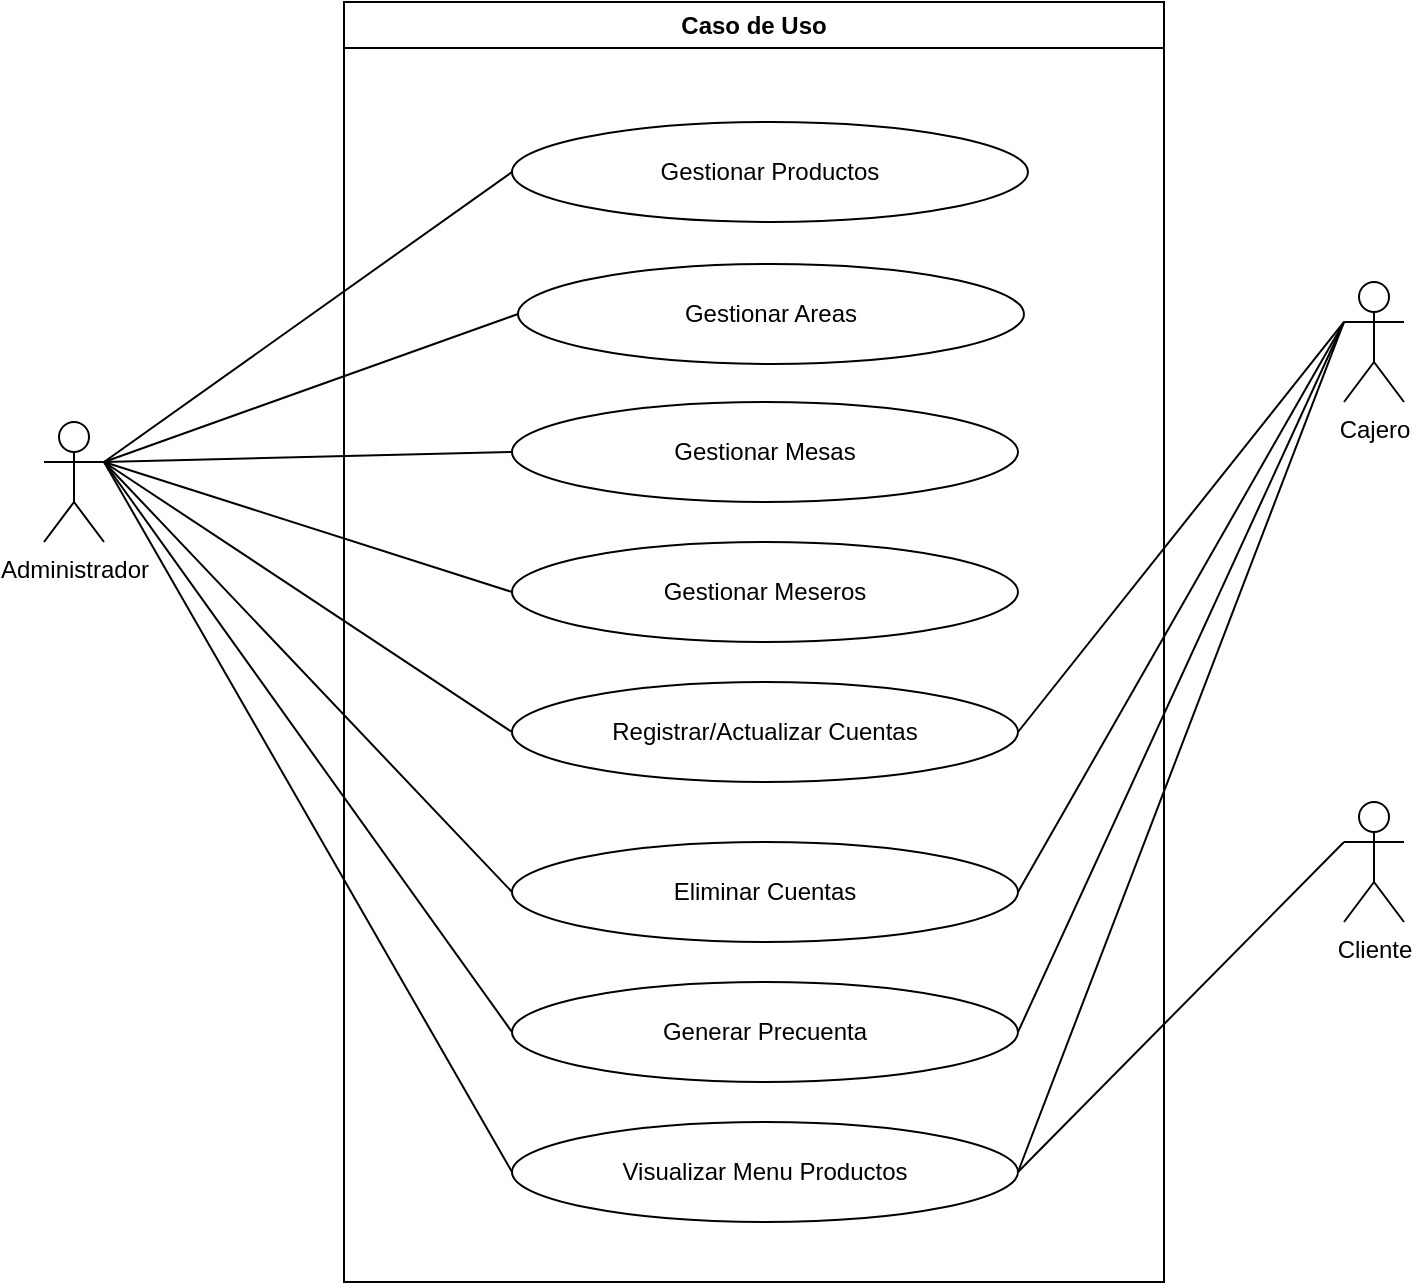 <mxfile version="21.6.8" type="device">
  <diagram id="R2lEEEUBdFMjLlhIrx00" name="Page-1">
    <mxGraphModel dx="1290" dy="669" grid="1" gridSize="10" guides="1" tooltips="1" connect="1" arrows="1" fold="1" page="1" pageScale="1" pageWidth="850" pageHeight="1100" math="0" shadow="0" extFonts="Permanent Marker^https://fonts.googleapis.com/css?family=Permanent+Marker">
      <root>
        <mxCell id="0" />
        <mxCell id="1" parent="0" />
        <mxCell id="frV07KkKiNC6O0siVJgZ-3" value="Caso de Uso" style="swimlane;whiteSpace=wrap;html=1;" parent="1" vertex="1">
          <mxGeometry x="230" y="80" width="410" height="640" as="geometry" />
        </mxCell>
        <mxCell id="frV07KkKiNC6O0siVJgZ-6" value="Gestionar Productos" style="ellipse;whiteSpace=wrap;html=1;" parent="frV07KkKiNC6O0siVJgZ-3" vertex="1">
          <mxGeometry x="84" y="60" width="258" height="50" as="geometry" />
        </mxCell>
        <mxCell id="frV07KkKiNC6O0siVJgZ-7" value="Gestionar Areas" style="ellipse;whiteSpace=wrap;html=1;" parent="frV07KkKiNC6O0siVJgZ-3" vertex="1">
          <mxGeometry x="87" y="131" width="253" height="50" as="geometry" />
        </mxCell>
        <mxCell id="frV07KkKiNC6O0siVJgZ-8" value="Gestionar Mesas" style="ellipse;whiteSpace=wrap;html=1;" parent="frV07KkKiNC6O0siVJgZ-3" vertex="1">
          <mxGeometry x="84" y="200" width="253" height="50" as="geometry" />
        </mxCell>
        <mxCell id="frV07KkKiNC6O0siVJgZ-9" value="Gestionar Meseros" style="ellipse;whiteSpace=wrap;html=1;" parent="frV07KkKiNC6O0siVJgZ-3" vertex="1">
          <mxGeometry x="84" y="270" width="253" height="50" as="geometry" />
        </mxCell>
        <mxCell id="frV07KkKiNC6O0siVJgZ-10" value="Registrar/Actualizar Cuentas" style="ellipse;whiteSpace=wrap;html=1;" parent="frV07KkKiNC6O0siVJgZ-3" vertex="1">
          <mxGeometry x="84" y="340" width="253" height="50" as="geometry" />
        </mxCell>
        <mxCell id="frV07KkKiNC6O0siVJgZ-11" value="Eliminar Cuentas" style="ellipse;whiteSpace=wrap;html=1;" parent="frV07KkKiNC6O0siVJgZ-3" vertex="1">
          <mxGeometry x="84" y="420" width="253" height="50" as="geometry" />
        </mxCell>
        <mxCell id="pZQ5IASNNz2QkfMyQ7go-1" value="Generar Precuenta" style="ellipse;whiteSpace=wrap;html=1;" vertex="1" parent="frV07KkKiNC6O0siVJgZ-3">
          <mxGeometry x="84" y="490" width="253" height="50" as="geometry" />
        </mxCell>
        <mxCell id="pZQ5IASNNz2QkfMyQ7go-5" value="Visualizar Menu Productos" style="ellipse;whiteSpace=wrap;html=1;" vertex="1" parent="frV07KkKiNC6O0siVJgZ-3">
          <mxGeometry x="84" y="560" width="253" height="50" as="geometry" />
        </mxCell>
        <mxCell id="frV07KkKiNC6O0siVJgZ-4" value="Administrador" style="shape=umlActor;verticalLabelPosition=bottom;verticalAlign=top;html=1;outlineConnect=0;" parent="1" vertex="1">
          <mxGeometry x="80" y="290" width="30" height="60" as="geometry" />
        </mxCell>
        <mxCell id="frV07KkKiNC6O0siVJgZ-5" value="Cajero" style="shape=umlActor;verticalLabelPosition=bottom;verticalAlign=top;html=1;outlineConnect=0;" parent="1" vertex="1">
          <mxGeometry x="730" y="220" width="30" height="60" as="geometry" />
        </mxCell>
        <mxCell id="frV07KkKiNC6O0siVJgZ-12" value="" style="endArrow=none;html=1;rounded=0;entryX=0;entryY=0.5;entryDx=0;entryDy=0;exitX=1;exitY=0.333;exitDx=0;exitDy=0;exitPerimeter=0;" parent="1" source="frV07KkKiNC6O0siVJgZ-4" target="frV07KkKiNC6O0siVJgZ-6" edge="1">
          <mxGeometry width="50" height="50" relative="1" as="geometry">
            <mxPoint x="120" y="470" as="sourcePoint" />
            <mxPoint x="170" y="420" as="targetPoint" />
          </mxGeometry>
        </mxCell>
        <mxCell id="frV07KkKiNC6O0siVJgZ-13" value="" style="endArrow=none;html=1;rounded=0;entryX=0;entryY=0.5;entryDx=0;entryDy=0;exitX=1;exitY=0.333;exitDx=0;exitDy=0;exitPerimeter=0;" parent="1" source="frV07KkKiNC6O0siVJgZ-4" target="frV07KkKiNC6O0siVJgZ-7" edge="1">
          <mxGeometry width="50" height="50" relative="1" as="geometry">
            <mxPoint x="250" y="300" as="sourcePoint" />
            <mxPoint x="300" y="250" as="targetPoint" />
          </mxGeometry>
        </mxCell>
        <mxCell id="frV07KkKiNC6O0siVJgZ-14" value="" style="endArrow=none;html=1;rounded=0;entryX=0;entryY=0.5;entryDx=0;entryDy=0;exitX=1;exitY=0.333;exitDx=0;exitDy=0;exitPerimeter=0;" parent="1" source="frV07KkKiNC6O0siVJgZ-4" target="frV07KkKiNC6O0siVJgZ-8" edge="1">
          <mxGeometry width="50" height="50" relative="1" as="geometry">
            <mxPoint x="110" y="480" as="sourcePoint" />
            <mxPoint x="160" y="430" as="targetPoint" />
          </mxGeometry>
        </mxCell>
        <mxCell id="frV07KkKiNC6O0siVJgZ-15" value="" style="endArrow=none;html=1;rounded=0;entryX=0;entryY=0.5;entryDx=0;entryDy=0;exitX=1;exitY=0.333;exitDx=0;exitDy=0;exitPerimeter=0;" parent="1" source="frV07KkKiNC6O0siVJgZ-4" target="frV07KkKiNC6O0siVJgZ-9" edge="1">
          <mxGeometry width="50" height="50" relative="1" as="geometry">
            <mxPoint x="110" y="460" as="sourcePoint" />
            <mxPoint x="160" y="410" as="targetPoint" />
          </mxGeometry>
        </mxCell>
        <mxCell id="frV07KkKiNC6O0siVJgZ-16" value="" style="endArrow=none;html=1;rounded=0;entryX=0;entryY=0.5;entryDx=0;entryDy=0;exitX=1;exitY=0.333;exitDx=0;exitDy=0;exitPerimeter=0;" parent="1" source="frV07KkKiNC6O0siVJgZ-4" target="frV07KkKiNC6O0siVJgZ-10" edge="1">
          <mxGeometry width="50" height="50" relative="1" as="geometry">
            <mxPoint x="90" y="520" as="sourcePoint" />
            <mxPoint x="140" y="470" as="targetPoint" />
          </mxGeometry>
        </mxCell>
        <mxCell id="frV07KkKiNC6O0siVJgZ-17" value="" style="endArrow=none;html=1;rounded=0;entryX=0;entryY=0.5;entryDx=0;entryDy=0;exitX=1;exitY=0.333;exitDx=0;exitDy=0;exitPerimeter=0;" parent="1" source="frV07KkKiNC6O0siVJgZ-4" target="frV07KkKiNC6O0siVJgZ-11" edge="1">
          <mxGeometry width="50" height="50" relative="1" as="geometry">
            <mxPoint x="20" y="500" as="sourcePoint" />
            <mxPoint x="70" y="450" as="targetPoint" />
          </mxGeometry>
        </mxCell>
        <mxCell id="frV07KkKiNC6O0siVJgZ-20" value="" style="endArrow=none;html=1;rounded=0;entryX=1;entryY=0.5;entryDx=0;entryDy=0;exitX=0;exitY=0.333;exitDx=0;exitDy=0;exitPerimeter=0;" parent="1" source="frV07KkKiNC6O0siVJgZ-5" target="frV07KkKiNC6O0siVJgZ-10" edge="1">
          <mxGeometry width="50" height="50" relative="1" as="geometry">
            <mxPoint x="690" y="460" as="sourcePoint" />
            <mxPoint x="740" y="410" as="targetPoint" />
          </mxGeometry>
        </mxCell>
        <mxCell id="frV07KkKiNC6O0siVJgZ-21" value="" style="endArrow=none;html=1;rounded=0;entryX=0;entryY=0.333;entryDx=0;entryDy=0;entryPerimeter=0;exitX=1;exitY=0.5;exitDx=0;exitDy=0;" parent="1" source="frV07KkKiNC6O0siVJgZ-11" target="frV07KkKiNC6O0siVJgZ-5" edge="1">
          <mxGeometry width="50" height="50" relative="1" as="geometry">
            <mxPoint x="720" y="540" as="sourcePoint" />
            <mxPoint x="770" y="490" as="targetPoint" />
          </mxGeometry>
        </mxCell>
        <mxCell id="pZQ5IASNNz2QkfMyQ7go-3" value="" style="endArrow=none;html=1;rounded=0;entryX=0;entryY=0.333;entryDx=0;entryDy=0;entryPerimeter=0;exitX=1;exitY=0.5;exitDx=0;exitDy=0;" edge="1" parent="1" source="pZQ5IASNNz2QkfMyQ7go-1" target="frV07KkKiNC6O0siVJgZ-5">
          <mxGeometry width="50" height="50" relative="1" as="geometry">
            <mxPoint x="572" y="525" as="sourcePoint" />
            <mxPoint x="740" y="320" as="targetPoint" />
          </mxGeometry>
        </mxCell>
        <mxCell id="pZQ5IASNNz2QkfMyQ7go-4" value="" style="endArrow=none;html=1;rounded=0;entryX=0;entryY=0.5;entryDx=0;entryDy=0;exitX=1;exitY=0.333;exitDx=0;exitDy=0;exitPerimeter=0;" edge="1" parent="1" source="frV07KkKiNC6O0siVJgZ-4" target="pZQ5IASNNz2QkfMyQ7go-1">
          <mxGeometry width="50" height="50" relative="1" as="geometry">
            <mxPoint x="120" y="320" as="sourcePoint" />
            <mxPoint x="319" y="525" as="targetPoint" />
          </mxGeometry>
        </mxCell>
        <mxCell id="pZQ5IASNNz2QkfMyQ7go-6" value="" style="endArrow=none;html=1;rounded=0;entryX=0;entryY=0.333;entryDx=0;entryDy=0;entryPerimeter=0;exitX=1;exitY=0.5;exitDx=0;exitDy=0;" edge="1" parent="1" source="pZQ5IASNNz2QkfMyQ7go-5" target="frV07KkKiNC6O0siVJgZ-5">
          <mxGeometry width="50" height="50" relative="1" as="geometry">
            <mxPoint x="577" y="605" as="sourcePoint" />
            <mxPoint x="740" y="320" as="targetPoint" />
          </mxGeometry>
        </mxCell>
        <mxCell id="pZQ5IASNNz2QkfMyQ7go-7" value="" style="endArrow=none;html=1;rounded=0;entryX=0;entryY=0.5;entryDx=0;entryDy=0;exitX=1;exitY=0.333;exitDx=0;exitDy=0;exitPerimeter=0;" edge="1" parent="1" source="frV07KkKiNC6O0siVJgZ-4" target="pZQ5IASNNz2QkfMyQ7go-5">
          <mxGeometry width="50" height="50" relative="1" as="geometry">
            <mxPoint x="120" y="320" as="sourcePoint" />
            <mxPoint x="324" y="605" as="targetPoint" />
          </mxGeometry>
        </mxCell>
        <mxCell id="pZQ5IASNNz2QkfMyQ7go-8" value="Cliente" style="shape=umlActor;verticalLabelPosition=bottom;verticalAlign=top;html=1;outlineConnect=0;" vertex="1" parent="1">
          <mxGeometry x="730" y="480" width="30" height="60" as="geometry" />
        </mxCell>
        <mxCell id="pZQ5IASNNz2QkfMyQ7go-10" value="" style="endArrow=none;html=1;rounded=0;entryX=0;entryY=0.333;entryDx=0;entryDy=0;entryPerimeter=0;exitX=1;exitY=0.5;exitDx=0;exitDy=0;" edge="1" parent="1" source="pZQ5IASNNz2QkfMyQ7go-5" target="pZQ5IASNNz2QkfMyQ7go-8">
          <mxGeometry width="50" height="50" relative="1" as="geometry">
            <mxPoint x="577" y="675" as="sourcePoint" />
            <mxPoint x="740" y="250" as="targetPoint" />
          </mxGeometry>
        </mxCell>
      </root>
    </mxGraphModel>
  </diagram>
</mxfile>
